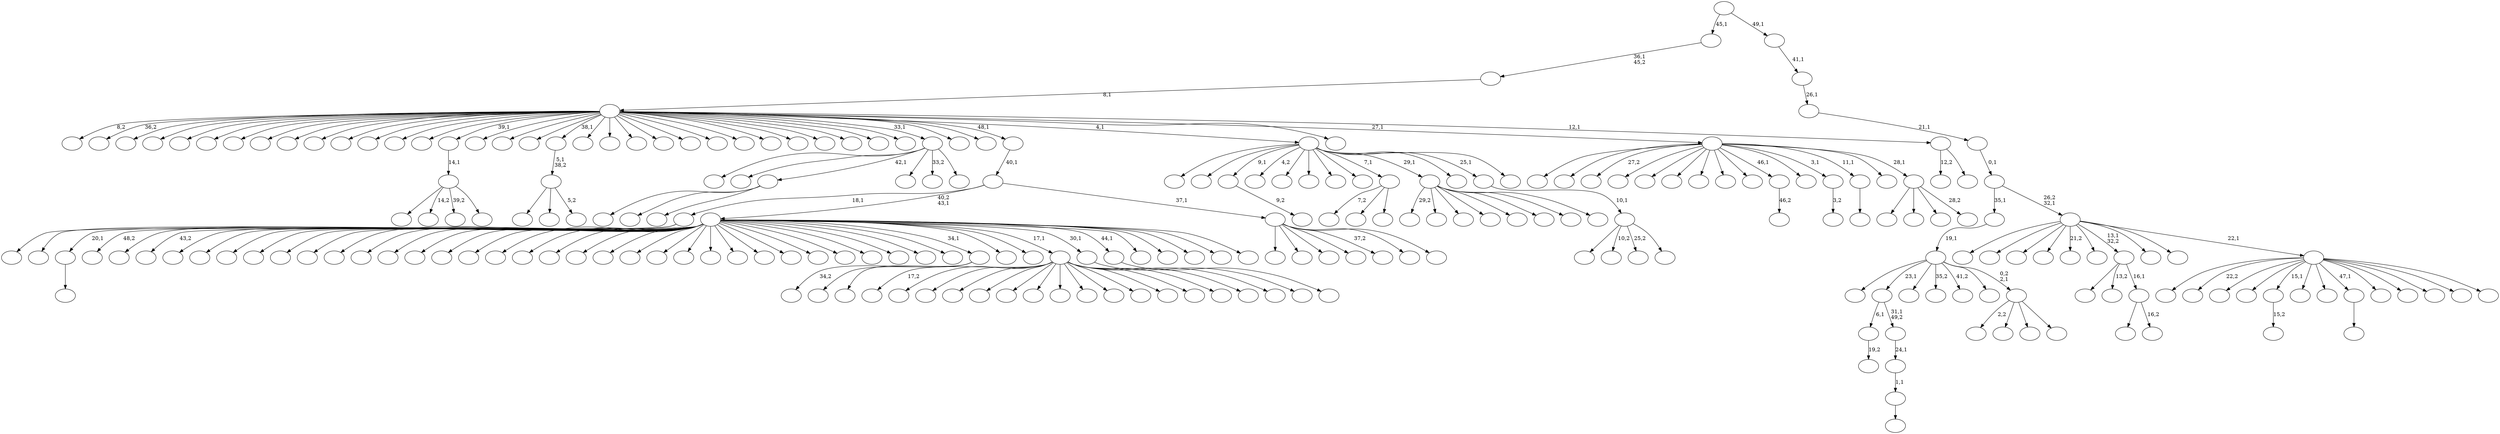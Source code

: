 digraph T {
	250 [label=""]
	249 [label=""]
	248 [label=""]
	247 [label=""]
	246 [label=""]
	245 [label=""]
	244 [label=""]
	243 [label=""]
	242 [label=""]
	241 [label=""]
	240 [label=""]
	239 [label=""]
	238 [label=""]
	237 [label=""]
	236 [label=""]
	235 [label=""]
	234 [label=""]
	233 [label=""]
	232 [label=""]
	231 [label=""]
	230 [label=""]
	229 [label=""]
	228 [label=""]
	227 [label=""]
	226 [label=""]
	225 [label=""]
	224 [label=""]
	223 [label=""]
	222 [label=""]
	221 [label=""]
	220 [label=""]
	219 [label=""]
	218 [label=""]
	217 [label=""]
	216 [label=""]
	215 [label=""]
	214 [label=""]
	213 [label=""]
	212 [label=""]
	211 [label=""]
	210 [label=""]
	209 [label=""]
	208 [label=""]
	207 [label=""]
	206 [label=""]
	205 [label=""]
	204 [label=""]
	203 [label=""]
	202 [label=""]
	201 [label=""]
	200 [label=""]
	199 [label=""]
	198 [label=""]
	197 [label=""]
	196 [label=""]
	195 [label=""]
	194 [label=""]
	193 [label=""]
	192 [label=""]
	191 [label=""]
	190 [label=""]
	189 [label=""]
	188 [label=""]
	187 [label=""]
	186 [label=""]
	185 [label=""]
	184 [label=""]
	183 [label=""]
	182 [label=""]
	181 [label=""]
	180 [label=""]
	179 [label=""]
	178 [label=""]
	177 [label=""]
	176 [label=""]
	175 [label=""]
	174 [label=""]
	173 [label=""]
	172 [label=""]
	171 [label=""]
	170 [label=""]
	169 [label=""]
	168 [label=""]
	167 [label=""]
	166 [label=""]
	165 [label=""]
	164 [label=""]
	163 [label=""]
	162 [label=""]
	161 [label=""]
	160 [label=""]
	159 [label=""]
	158 [label=""]
	157 [label=""]
	156 [label=""]
	155 [label=""]
	154 [label=""]
	153 [label=""]
	152 [label=""]
	151 [label=""]
	150 [label=""]
	149 [label=""]
	148 [label=""]
	147 [label=""]
	146 [label=""]
	145 [label=""]
	144 [label=""]
	143 [label=""]
	142 [label=""]
	141 [label=""]
	140 [label=""]
	139 [label=""]
	138 [label=""]
	137 [label=""]
	136 [label=""]
	135 [label=""]
	134 [label=""]
	133 [label=""]
	132 [label=""]
	131 [label=""]
	130 [label=""]
	129 [label=""]
	128 [label=""]
	127 [label=""]
	126 [label=""]
	125 [label=""]
	124 [label=""]
	123 [label=""]
	122 [label=""]
	121 [label=""]
	120 [label=""]
	119 [label=""]
	118 [label=""]
	117 [label=""]
	116 [label=""]
	115 [label=""]
	114 [label=""]
	113 [label=""]
	112 [label=""]
	111 [label=""]
	110 [label=""]
	109 [label=""]
	108 [label=""]
	107 [label=""]
	106 [label=""]
	105 [label=""]
	104 [label=""]
	103 [label=""]
	102 [label=""]
	101 [label=""]
	100 [label=""]
	99 [label=""]
	98 [label=""]
	97 [label=""]
	96 [label=""]
	95 [label=""]
	94 [label=""]
	93 [label=""]
	92 [label=""]
	91 [label=""]
	90 [label=""]
	89 [label=""]
	88 [label=""]
	87 [label=""]
	86 [label=""]
	85 [label=""]
	84 [label=""]
	83 [label=""]
	82 [label=""]
	81 [label=""]
	80 [label=""]
	79 [label=""]
	78 [label=""]
	77 [label=""]
	76 [label=""]
	75 [label=""]
	74 [label=""]
	73 [label=""]
	72 [label=""]
	71 [label=""]
	70 [label=""]
	69 [label=""]
	68 [label=""]
	67 [label=""]
	66 [label=""]
	65 [label=""]
	64 [label=""]
	63 [label=""]
	62 [label=""]
	61 [label=""]
	60 [label=""]
	59 [label=""]
	58 [label=""]
	57 [label=""]
	56 [label=""]
	55 [label=""]
	54 [label=""]
	53 [label=""]
	52 [label=""]
	51 [label=""]
	50 [label=""]
	49 [label=""]
	48 [label=""]
	47 [label=""]
	46 [label=""]
	45 [label=""]
	44 [label=""]
	43 [label=""]
	42 [label=""]
	41 [label=""]
	40 [label=""]
	39 [label=""]
	38 [label=""]
	37 [label=""]
	36 [label=""]
	35 [label=""]
	34 [label=""]
	33 [label=""]
	32 [label=""]
	31 [label=""]
	30 [label=""]
	29 [label=""]
	28 [label=""]
	27 [label=""]
	26 [label=""]
	25 [label=""]
	24 [label=""]
	23 [label=""]
	22 [label=""]
	21 [label=""]
	20 [label=""]
	19 [label=""]
	18 [label=""]
	17 [label=""]
	16 [label=""]
	15 [label=""]
	14 [label=""]
	13 [label=""]
	12 [label=""]
	11 [label=""]
	10 [label=""]
	9 [label=""]
	8 [label=""]
	7 [label=""]
	6 [label=""]
	5 [label=""]
	4 [label=""]
	3 [label=""]
	2 [label=""]
	1 [label=""]
	0 [label=""]
	248 -> 249 [label=""]
	230 -> 231 [label="15,2"]
	220 -> 221 [label="19,2"]
	194 -> 234 [label=""]
	194 -> 195 [label=""]
	186 -> 187 [label="9,2"]
	173 -> 174 [label=""]
	172 -> 173 [label="1,1"]
	171 -> 172 [label="24,1"]
	170 -> 220 [label="6,1"]
	170 -> 171 [label="31,1\n49,2"]
	168 -> 169 [label=""]
	144 -> 242 [label=""]
	144 -> 226 [label="14,2"]
	144 -> 180 [label="39,2"]
	144 -> 145 [label=""]
	143 -> 144 [label="14,1"]
	124 -> 225 [label=""]
	124 -> 152 [label=""]
	124 -> 125 [label=""]
	119 -> 178 [label=""]
	119 -> 177 [label=""]
	119 -> 120 [label="5,2"]
	118 -> 119 [label="5,1\n38,2"]
	96 -> 159 [label=""]
	96 -> 97 [label="16,2"]
	95 -> 246 [label=""]
	95 -> 227 [label="13,2"]
	95 -> 96 [label="16,1"]
	89 -> 216 [label="7,2"]
	89 -> 214 [label=""]
	89 -> 90 [label=""]
	80 -> 236 [label="34,2"]
	80 -> 140 [label=""]
	80 -> 81 [label=""]
	73 -> 74 [label="46,2"]
	61 -> 238 [label="17,2"]
	61 -> 235 [label=""]
	61 -> 228 [label=""]
	61 -> 203 [label=""]
	61 -> 193 [label=""]
	61 -> 175 [label=""]
	61 -> 142 [label=""]
	61 -> 138 [label=""]
	61 -> 127 [label=""]
	61 -> 126 [label=""]
	61 -> 115 [label=""]
	61 -> 94 [label=""]
	61 -> 75 [label=""]
	61 -> 64 [label=""]
	61 -> 63 [label=""]
	61 -> 62 [label=""]
	59 -> 60 [label=""]
	56 -> 57 [label=""]
	50 -> 51 [label="3,2"]
	43 -> 245 [label="29,2"]
	43 -> 135 [label=""]
	43 -> 122 [label=""]
	43 -> 114 [label=""]
	43 -> 109 [label=""]
	43 -> 72 [label=""]
	43 -> 55 [label=""]
	43 -> 44 [label=""]
	40 -> 129 [label="2,2"]
	40 -> 99 [label=""]
	40 -> 58 [label=""]
	40 -> 41 [label=""]
	39 -> 199 [label=""]
	39 -> 170 [label="23,1"]
	39 -> 154 [label=""]
	39 -> 52 [label="35,2"]
	39 -> 47 [label="41,2"]
	39 -> 42 [label=""]
	39 -> 40 [label="0,2\n2,1"]
	38 -> 39 [label="19,1"]
	35 -> 209 [label=""]
	35 -> 166 [label=""]
	35 -> 124 [label="42,1"]
	35 -> 87 [label=""]
	35 -> 68 [label="33,2"]
	35 -> 36 [label=""]
	31 -> 248 [label="20,1"]
	31 -> 241 [label="48,2"]
	31 -> 240 [label=""]
	31 -> 239 [label="43,2"]
	31 -> 223 [label=""]
	31 -> 222 [label=""]
	31 -> 218 [label=""]
	31 -> 213 [label=""]
	31 -> 212 [label=""]
	31 -> 208 [label=""]
	31 -> 201 [label=""]
	31 -> 198 [label=""]
	31 -> 192 [label=""]
	31 -> 190 [label=""]
	31 -> 181 [label=""]
	31 -> 164 [label=""]
	31 -> 161 [label=""]
	31 -> 153 [label=""]
	31 -> 151 [label=""]
	31 -> 149 [label=""]
	31 -> 147 [label=""]
	31 -> 139 [label=""]
	31 -> 137 [label=""]
	31 -> 136 [label=""]
	31 -> 128 [label=""]
	31 -> 123 [label=""]
	31 -> 121 [label=""]
	31 -> 116 [label=""]
	31 -> 113 [label=""]
	31 -> 112 [label=""]
	31 -> 105 [label=""]
	31 -> 92 [label=""]
	31 -> 86 [label=""]
	31 -> 83 [label=""]
	31 -> 80 [label="34,1"]
	31 -> 71 [label=""]
	31 -> 66 [label=""]
	31 -> 61 [label="17,1"]
	31 -> 59 [label="30,1"]
	31 -> 56 [label="44,1"]
	31 -> 53 [label=""]
	31 -> 49 [label=""]
	31 -> 48 [label=""]
	31 -> 45 [label=""]
	31 -> 32 [label=""]
	29 -> 30 [label=""]
	26 -> 206 [label=""]
	26 -> 200 [label=""]
	26 -> 134 [label=""]
	26 -> 98 [label=""]
	26 -> 82 [label="37,2"]
	26 -> 70 [label=""]
	26 -> 27 [label=""]
	25 -> 194 [label="18,1"]
	25 -> 31 [label="40,2\n43,1"]
	25 -> 26 [label="37,1"]
	24 -> 25 [label="40,1"]
	22 -> 210 [label=""]
	22 -> 162 [label="10,2"]
	22 -> 78 [label="25,2"]
	22 -> 23 [label=""]
	21 -> 22 [label="10,1"]
	19 -> 211 [label=""]
	19 -> 196 [label=""]
	19 -> 186 [label="9,1"]
	19 -> 185 [label="4,2"]
	19 -> 150 [label=""]
	19 -> 131 [label=""]
	19 -> 108 [label=""]
	19 -> 102 [label=""]
	19 -> 89 [label="7,1"]
	19 -> 43 [label="29,1"]
	19 -> 33 [label=""]
	19 -> 21 [label="25,1"]
	19 -> 20 [label=""]
	15 -> 183 [label=""]
	15 -> 176 [label=""]
	15 -> 111 [label=""]
	15 -> 16 [label="28,2"]
	14 -> 229 [label=""]
	14 -> 224 [label=""]
	14 -> 207 [label="27,2"]
	14 -> 204 [label=""]
	14 -> 156 [label=""]
	14 -> 146 [label=""]
	14 -> 117 [label=""]
	14 -> 103 [label=""]
	14 -> 100 [label=""]
	14 -> 73 [label="46,1"]
	14 -> 67 [label=""]
	14 -> 50 [label="3,1"]
	14 -> 29 [label="11,1"]
	14 -> 17 [label=""]
	14 -> 15 [label="28,1"]
	12 -> 132 [label="12,2"]
	12 -> 13 [label=""]
	11 -> 243 [label="8,2"]
	11 -> 232 [label="36,2"]
	11 -> 215 [label=""]
	11 -> 197 [label=""]
	11 -> 188 [label=""]
	11 -> 184 [label=""]
	11 -> 182 [label=""]
	11 -> 167 [label=""]
	11 -> 165 [label=""]
	11 -> 163 [label=""]
	11 -> 160 [label=""]
	11 -> 158 [label=""]
	11 -> 157 [label=""]
	11 -> 148 [label=""]
	11 -> 143 [label="39,1"]
	11 -> 141 [label=""]
	11 -> 133 [label=""]
	11 -> 130 [label=""]
	11 -> 118 [label="38,1"]
	11 -> 110 [label=""]
	11 -> 107 [label=""]
	11 -> 106 [label=""]
	11 -> 104 [label=""]
	11 -> 101 [label=""]
	11 -> 93 [label=""]
	11 -> 88 [label=""]
	11 -> 84 [label=""]
	11 -> 77 [label=""]
	11 -> 76 [label=""]
	11 -> 69 [label=""]
	11 -> 65 [label=""]
	11 -> 37 [label=""]
	11 -> 35 [label="33,1"]
	11 -> 34 [label=""]
	11 -> 28 [label=""]
	11 -> 24 [label="48,1"]
	11 -> 19 [label="4,1"]
	11 -> 18 [label=""]
	11 -> 14 [label="27,1"]
	11 -> 12 [label="12,1"]
	10 -> 11 [label="8,1"]
	9 -> 10 [label="36,1\n45,2"]
	7 -> 250 [label=""]
	7 -> 247 [label="22,2"]
	7 -> 244 [label=""]
	7 -> 233 [label=""]
	7 -> 230 [label="15,1"]
	7 -> 219 [label=""]
	7 -> 205 [label=""]
	7 -> 168 [label="47,1"]
	7 -> 155 [label=""]
	7 -> 91 [label=""]
	7 -> 79 [label=""]
	7 -> 54 [label=""]
	7 -> 8 [label=""]
	6 -> 237 [label=""]
	6 -> 217 [label=""]
	6 -> 202 [label=""]
	6 -> 191 [label=""]
	6 -> 189 [label="21,2"]
	6 -> 179 [label=""]
	6 -> 95 [label="13,1\n32,2"]
	6 -> 85 [label=""]
	6 -> 46 [label=""]
	6 -> 7 [label="22,1"]
	5 -> 38 [label="35,1"]
	5 -> 6 [label="26,2\n32,1"]
	4 -> 5 [label="0,1"]
	3 -> 4 [label="21,1"]
	2 -> 3 [label="26,1"]
	1 -> 2 [label="41,1"]
	0 -> 9 [label="45,1"]
	0 -> 1 [label="49,1"]
}

